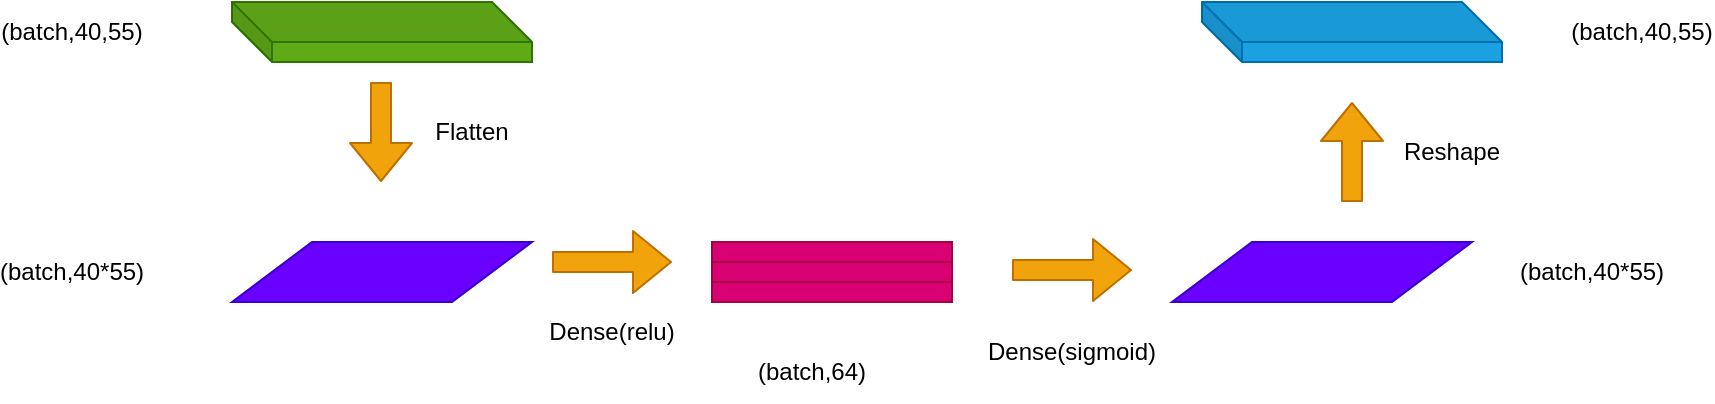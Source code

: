 <mxfile>
    <diagram id="j3D2ZjFDYNUQBgFbORN1" name="第 1 页">
        <mxGraphModel dx="1250" dy="1234" grid="1" gridSize="10" guides="1" tooltips="1" connect="1" arrows="1" fold="1" page="1" pageScale="1" pageWidth="3300" pageHeight="4681" math="0" shadow="0">
            <root>
                <mxCell id="0"/>
                <mxCell id="1" parent="0"/>
                <mxCell id="4" value="" style="shape=cube;whiteSpace=wrap;html=1;boundedLbl=1;backgroundOutline=1;darkOpacity=0.05;darkOpacity2=0.1;rotation=0;size=20;fillColor=#60a917;fontColor=#ffffff;strokeColor=#2D7600;" parent="1" vertex="1">
                    <mxGeometry x="210" y="410" width="150" height="30" as="geometry"/>
                </mxCell>
                <mxCell id="5" value="" style="shape=flexArrow;endArrow=classic;html=1;fillColor=#f0a30a;strokeColor=#BD7000;" parent="1" edge="1">
                    <mxGeometry width="50" height="50" relative="1" as="geometry">
                        <mxPoint x="284.5" y="450" as="sourcePoint"/>
                        <mxPoint x="284.5" y="500" as="targetPoint"/>
                    </mxGeometry>
                </mxCell>
                <mxCell id="6" value="" style="shape=parallelogram;perimeter=parallelogramPerimeter;whiteSpace=wrap;html=1;fixedSize=1;size=40;fillColor=#6a00ff;fontColor=#ffffff;strokeColor=#3700CC;" parent="1" vertex="1">
                    <mxGeometry x="210" y="530" width="150" height="30" as="geometry"/>
                </mxCell>
                <mxCell id="8" value="" style="rounded=0;whiteSpace=wrap;html=1;fillColor=#d80073;fontColor=#ffffff;strokeColor=#A50040;" parent="1" vertex="1">
                    <mxGeometry x="450" y="530" width="120" height="10" as="geometry"/>
                </mxCell>
                <mxCell id="9" value="" style="rounded=0;whiteSpace=wrap;html=1;fillColor=#d80073;fontColor=#ffffff;strokeColor=#A50040;" parent="1" vertex="1">
                    <mxGeometry x="450" y="540" width="120" height="10" as="geometry"/>
                </mxCell>
                <mxCell id="10" value="" style="rounded=0;whiteSpace=wrap;html=1;fillColor=#d80073;fontColor=#ffffff;strokeColor=#A50040;" parent="1" vertex="1">
                    <mxGeometry x="450" y="550" width="120" height="10" as="geometry"/>
                </mxCell>
                <mxCell id="12" value="" style="shape=parallelogram;perimeter=parallelogramPerimeter;whiteSpace=wrap;html=1;fixedSize=1;size=40;fillColor=#6a00ff;fontColor=#ffffff;strokeColor=#3700CC;" parent="1" vertex="1">
                    <mxGeometry x="680" y="530" width="150" height="30" as="geometry"/>
                </mxCell>
                <mxCell id="13" value="" style="shape=flexArrow;endArrow=classic;html=1;fillColor=#f0a30a;strokeColor=#BD7000;" parent="1" edge="1">
                    <mxGeometry width="50" height="50" relative="1" as="geometry">
                        <mxPoint x="370" y="540" as="sourcePoint"/>
                        <mxPoint x="430" y="540" as="targetPoint"/>
                    </mxGeometry>
                </mxCell>
                <mxCell id="14" value="" style="shape=cube;whiteSpace=wrap;html=1;boundedLbl=1;backgroundOutline=1;darkOpacity=0.05;darkOpacity2=0.1;rotation=0;size=20;fillColor=#1ba1e2;fontColor=#ffffff;strokeColor=#006EAF;" parent="1" vertex="1">
                    <mxGeometry x="695" y="410" width="150" height="30" as="geometry"/>
                </mxCell>
                <mxCell id="16" value="" style="shape=flexArrow;endArrow=classic;html=1;fillColor=#f0a30a;strokeColor=#BD7000;" parent="1" edge="1">
                    <mxGeometry width="50" height="50" relative="1" as="geometry">
                        <mxPoint x="600" y="544" as="sourcePoint"/>
                        <mxPoint x="660" y="544" as="targetPoint"/>
                    </mxGeometry>
                </mxCell>
                <mxCell id="17" value="" style="shape=flexArrow;endArrow=classic;html=1;fillColor=#f0a30a;strokeColor=#BD7000;" parent="1" edge="1">
                    <mxGeometry width="50" height="50" relative="1" as="geometry">
                        <mxPoint x="770" y="510" as="sourcePoint"/>
                        <mxPoint x="770" y="460" as="targetPoint"/>
                    </mxGeometry>
                </mxCell>
                <mxCell id="18" value="Flatten" style="text;html=1;strokeColor=none;fillColor=none;align=center;verticalAlign=middle;whiteSpace=wrap;rounded=0;" vertex="1" parent="1">
                    <mxGeometry x="300" y="460" width="60" height="30" as="geometry"/>
                </mxCell>
                <mxCell id="19" value="Dense(relu)" style="text;html=1;strokeColor=none;fillColor=none;align=center;verticalAlign=middle;whiteSpace=wrap;rounded=0;" vertex="1" parent="1">
                    <mxGeometry x="370" y="560" width="60" height="30" as="geometry"/>
                </mxCell>
                <mxCell id="20" value="Dense(sigmoid)" style="text;html=1;strokeColor=none;fillColor=none;align=center;verticalAlign=middle;whiteSpace=wrap;rounded=0;" vertex="1" parent="1">
                    <mxGeometry x="600" y="570" width="60" height="30" as="geometry"/>
                </mxCell>
                <mxCell id="21" value="Reshape" style="text;html=1;strokeColor=none;fillColor=none;align=center;verticalAlign=middle;whiteSpace=wrap;rounded=0;" vertex="1" parent="1">
                    <mxGeometry x="790" y="470" width="60" height="30" as="geometry"/>
                </mxCell>
                <mxCell id="22" value="(batch,40,55)" style="text;html=1;strokeColor=none;fillColor=none;align=center;verticalAlign=middle;whiteSpace=wrap;rounded=0;" vertex="1" parent="1">
                    <mxGeometry x="100" y="410" width="60" height="30" as="geometry"/>
                </mxCell>
                <mxCell id="23" value="(batch,40*55)" style="text;html=1;strokeColor=none;fillColor=none;align=center;verticalAlign=middle;whiteSpace=wrap;rounded=0;" vertex="1" parent="1">
                    <mxGeometry x="100" y="530" width="60" height="30" as="geometry"/>
                </mxCell>
                <mxCell id="24" value="(batch,64)" style="text;html=1;strokeColor=none;fillColor=none;align=center;verticalAlign=middle;whiteSpace=wrap;rounded=0;" vertex="1" parent="1">
                    <mxGeometry x="470" y="580" width="60" height="30" as="geometry"/>
                </mxCell>
                <mxCell id="25" value="(batch,40*55)" style="text;html=1;strokeColor=none;fillColor=none;align=center;verticalAlign=middle;whiteSpace=wrap;rounded=0;" vertex="1" parent="1">
                    <mxGeometry x="860" y="530" width="60" height="30" as="geometry"/>
                </mxCell>
                <mxCell id="26" value="(batch,40,55)" style="text;html=1;strokeColor=none;fillColor=none;align=center;verticalAlign=middle;whiteSpace=wrap;rounded=0;" vertex="1" parent="1">
                    <mxGeometry x="885" y="410" width="60" height="30" as="geometry"/>
                </mxCell>
            </root>
        </mxGraphModel>
    </diagram>
</mxfile>